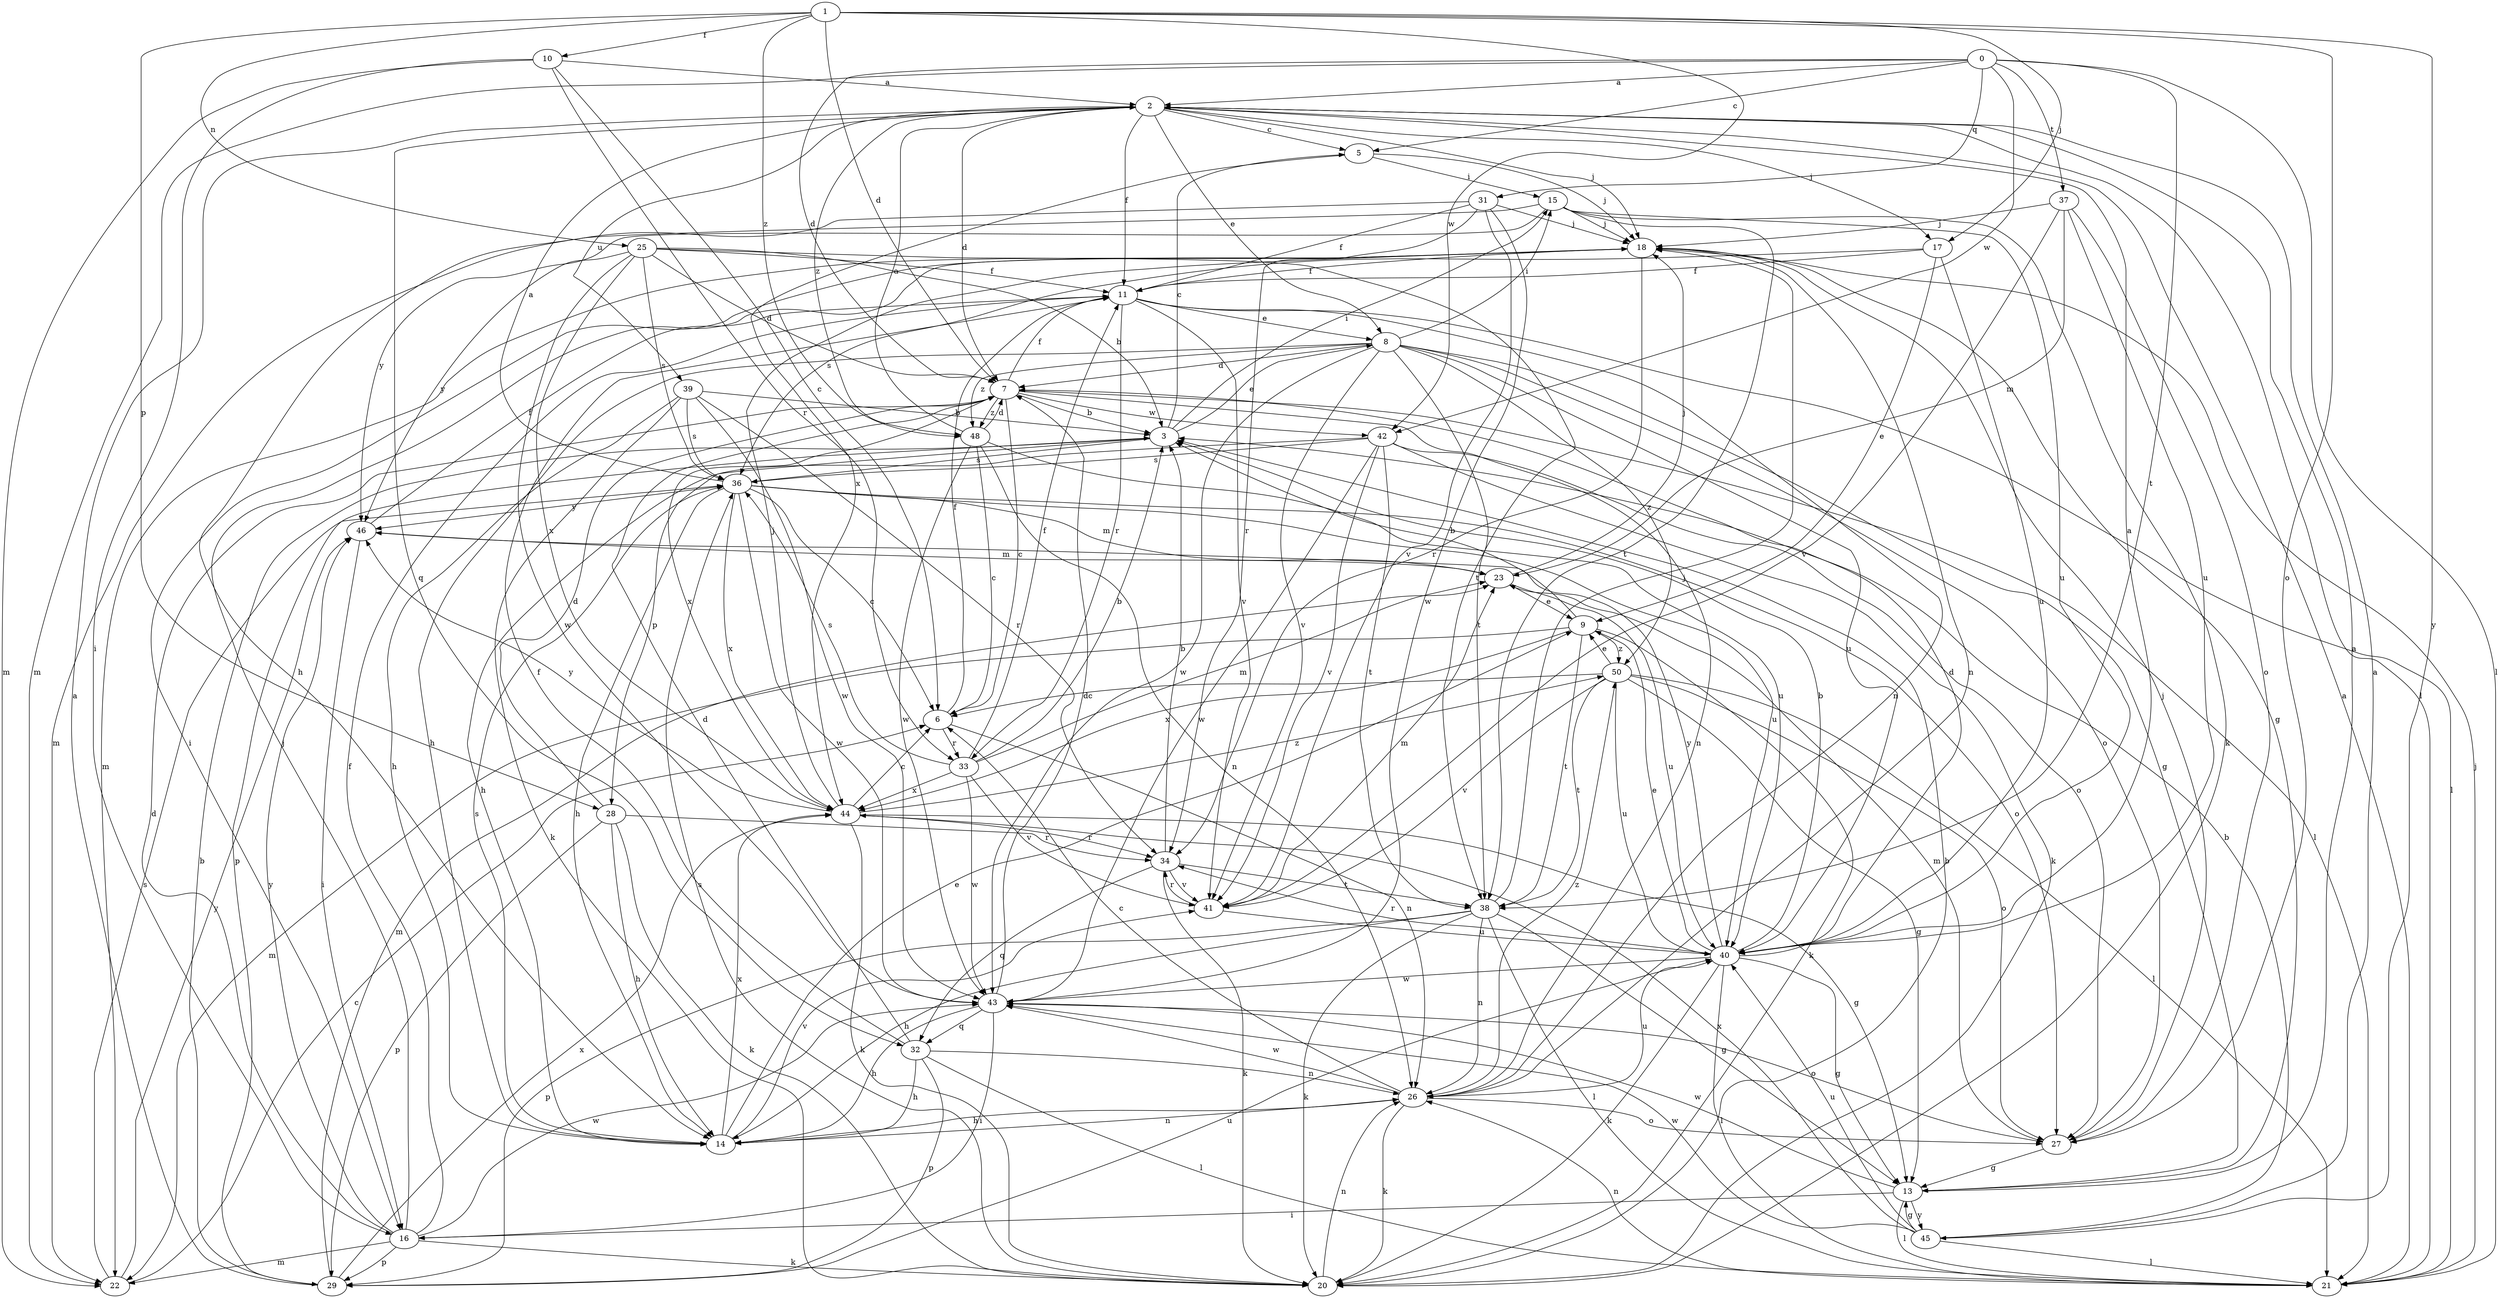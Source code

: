 strict digraph  {
0;
1;
2;
3;
5;
6;
7;
8;
9;
10;
11;
13;
14;
15;
16;
17;
18;
20;
21;
22;
23;
25;
26;
27;
28;
29;
31;
32;
33;
34;
36;
37;
38;
39;
40;
41;
42;
43;
44;
45;
46;
48;
50;
0 -> 2  [label=a];
0 -> 5  [label=c];
0 -> 7  [label=d];
0 -> 21  [label=l];
0 -> 22  [label=m];
0 -> 31  [label=q];
0 -> 37  [label=t];
0 -> 38  [label=t];
0 -> 42  [label=w];
1 -> 7  [label=d];
1 -> 10  [label=f];
1 -> 17  [label=j];
1 -> 25  [label=n];
1 -> 27  [label=o];
1 -> 28  [label=p];
1 -> 42  [label=w];
1 -> 45  [label=y];
1 -> 48  [label=z];
2 -> 5  [label=c];
2 -> 7  [label=d];
2 -> 8  [label=e];
2 -> 11  [label=f];
2 -> 17  [label=j];
2 -> 18  [label=j];
2 -> 21  [label=l];
2 -> 32  [label=q];
2 -> 39  [label=u];
2 -> 48  [label=z];
3 -> 5  [label=c];
3 -> 8  [label=e];
3 -> 15  [label=i];
3 -> 28  [label=p];
3 -> 29  [label=p];
3 -> 36  [label=s];
5 -> 15  [label=i];
5 -> 18  [label=j];
5 -> 44  [label=x];
6 -> 11  [label=f];
6 -> 26  [label=n];
6 -> 33  [label=r];
7 -> 3  [label=b];
7 -> 6  [label=c];
7 -> 11  [label=f];
7 -> 21  [label=l];
7 -> 26  [label=n];
7 -> 42  [label=w];
7 -> 44  [label=x];
7 -> 48  [label=z];
8 -> 7  [label=d];
8 -> 13  [label=g];
8 -> 14  [label=h];
8 -> 15  [label=i];
8 -> 27  [label=o];
8 -> 38  [label=t];
8 -> 40  [label=u];
8 -> 41  [label=v];
8 -> 43  [label=w];
8 -> 48  [label=z];
8 -> 50  [label=z];
9 -> 3  [label=b];
9 -> 20  [label=k];
9 -> 22  [label=m];
9 -> 38  [label=t];
9 -> 44  [label=x];
9 -> 50  [label=z];
10 -> 2  [label=a];
10 -> 6  [label=c];
10 -> 16  [label=i];
10 -> 22  [label=m];
10 -> 33  [label=r];
11 -> 8  [label=e];
11 -> 21  [label=l];
11 -> 26  [label=n];
11 -> 33  [label=r];
11 -> 41  [label=v];
13 -> 2  [label=a];
13 -> 16  [label=i];
13 -> 21  [label=l];
13 -> 43  [label=w];
13 -> 45  [label=y];
14 -> 9  [label=e];
14 -> 26  [label=n];
14 -> 36  [label=s];
14 -> 41  [label=v];
14 -> 44  [label=x];
15 -> 18  [label=j];
15 -> 20  [label=k];
15 -> 22  [label=m];
15 -> 38  [label=t];
15 -> 40  [label=u];
15 -> 46  [label=y];
16 -> 7  [label=d];
16 -> 11  [label=f];
16 -> 18  [label=j];
16 -> 20  [label=k];
16 -> 22  [label=m];
16 -> 29  [label=p];
16 -> 43  [label=w];
16 -> 46  [label=y];
17 -> 9  [label=e];
17 -> 11  [label=f];
17 -> 36  [label=s];
17 -> 40  [label=u];
18 -> 11  [label=f];
18 -> 13  [label=g];
18 -> 16  [label=i];
18 -> 22  [label=m];
18 -> 26  [label=n];
18 -> 34  [label=r];
20 -> 3  [label=b];
20 -> 26  [label=n];
20 -> 36  [label=s];
21 -> 2  [label=a];
21 -> 18  [label=j];
21 -> 26  [label=n];
22 -> 6  [label=c];
22 -> 36  [label=s];
22 -> 46  [label=y];
23 -> 9  [label=e];
23 -> 18  [label=j];
23 -> 40  [label=u];
25 -> 3  [label=b];
25 -> 7  [label=d];
25 -> 11  [label=f];
25 -> 36  [label=s];
25 -> 38  [label=t];
25 -> 43  [label=w];
25 -> 44  [label=x];
25 -> 46  [label=y];
26 -> 6  [label=c];
26 -> 14  [label=h];
26 -> 20  [label=k];
26 -> 27  [label=o];
26 -> 40  [label=u];
26 -> 43  [label=w];
26 -> 50  [label=z];
27 -> 13  [label=g];
27 -> 18  [label=j];
27 -> 23  [label=m];
28 -> 7  [label=d];
28 -> 14  [label=h];
28 -> 20  [label=k];
28 -> 29  [label=p];
28 -> 34  [label=r];
29 -> 2  [label=a];
29 -> 3  [label=b];
29 -> 23  [label=m];
29 -> 40  [label=u];
29 -> 44  [label=x];
31 -> 11  [label=f];
31 -> 14  [label=h];
31 -> 18  [label=j];
31 -> 34  [label=r];
31 -> 41  [label=v];
31 -> 43  [label=w];
32 -> 7  [label=d];
32 -> 11  [label=f];
32 -> 14  [label=h];
32 -> 21  [label=l];
32 -> 26  [label=n];
32 -> 29  [label=p];
33 -> 3  [label=b];
33 -> 11  [label=f];
33 -> 23  [label=m];
33 -> 36  [label=s];
33 -> 41  [label=v];
33 -> 43  [label=w];
33 -> 44  [label=x];
34 -> 3  [label=b];
34 -> 20  [label=k];
34 -> 32  [label=q];
34 -> 38  [label=t];
34 -> 41  [label=v];
36 -> 2  [label=a];
36 -> 6  [label=c];
36 -> 14  [label=h];
36 -> 23  [label=m];
36 -> 27  [label=o];
36 -> 40  [label=u];
36 -> 43  [label=w];
36 -> 44  [label=x];
36 -> 46  [label=y];
37 -> 18  [label=j];
37 -> 23  [label=m];
37 -> 27  [label=o];
37 -> 40  [label=u];
37 -> 41  [label=v];
38 -> 13  [label=g];
38 -> 14  [label=h];
38 -> 18  [label=j];
38 -> 20  [label=k];
38 -> 21  [label=l];
38 -> 26  [label=n];
38 -> 29  [label=p];
39 -> 3  [label=b];
39 -> 14  [label=h];
39 -> 20  [label=k];
39 -> 34  [label=r];
39 -> 36  [label=s];
39 -> 43  [label=w];
40 -> 2  [label=a];
40 -> 3  [label=b];
40 -> 7  [label=d];
40 -> 9  [label=e];
40 -> 13  [label=g];
40 -> 20  [label=k];
40 -> 21  [label=l];
40 -> 34  [label=r];
40 -> 43  [label=w];
40 -> 46  [label=y];
41 -> 23  [label=m];
41 -> 34  [label=r];
41 -> 40  [label=u];
42 -> 14  [label=h];
42 -> 20  [label=k];
42 -> 27  [label=o];
42 -> 36  [label=s];
42 -> 38  [label=t];
42 -> 41  [label=v];
42 -> 43  [label=w];
43 -> 7  [label=d];
43 -> 14  [label=h];
43 -> 16  [label=i];
43 -> 27  [label=o];
43 -> 32  [label=q];
44 -> 6  [label=c];
44 -> 13  [label=g];
44 -> 18  [label=j];
44 -> 20  [label=k];
44 -> 34  [label=r];
44 -> 46  [label=y];
44 -> 50  [label=z];
45 -> 2  [label=a];
45 -> 3  [label=b];
45 -> 13  [label=g];
45 -> 21  [label=l];
45 -> 40  [label=u];
45 -> 43  [label=w];
45 -> 44  [label=x];
46 -> 11  [label=f];
46 -> 16  [label=i];
46 -> 23  [label=m];
48 -> 2  [label=a];
48 -> 6  [label=c];
48 -> 7  [label=d];
48 -> 26  [label=n];
48 -> 40  [label=u];
48 -> 43  [label=w];
50 -> 6  [label=c];
50 -> 9  [label=e];
50 -> 13  [label=g];
50 -> 21  [label=l];
50 -> 27  [label=o];
50 -> 38  [label=t];
50 -> 40  [label=u];
50 -> 41  [label=v];
}
